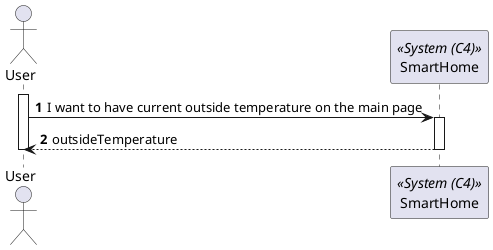 @startuml
'https://plantuml.com/sequence-diagram
!pragma layout smetana

autonumber

actor "User" as User

participant SmartHome as SH<<System (C4)>>

activate User

User -> SH : I want to have current outside temperature on the main page
activate SH


SH --> User : outsideTemperature
deactivate SH
deactivate User


@enduml